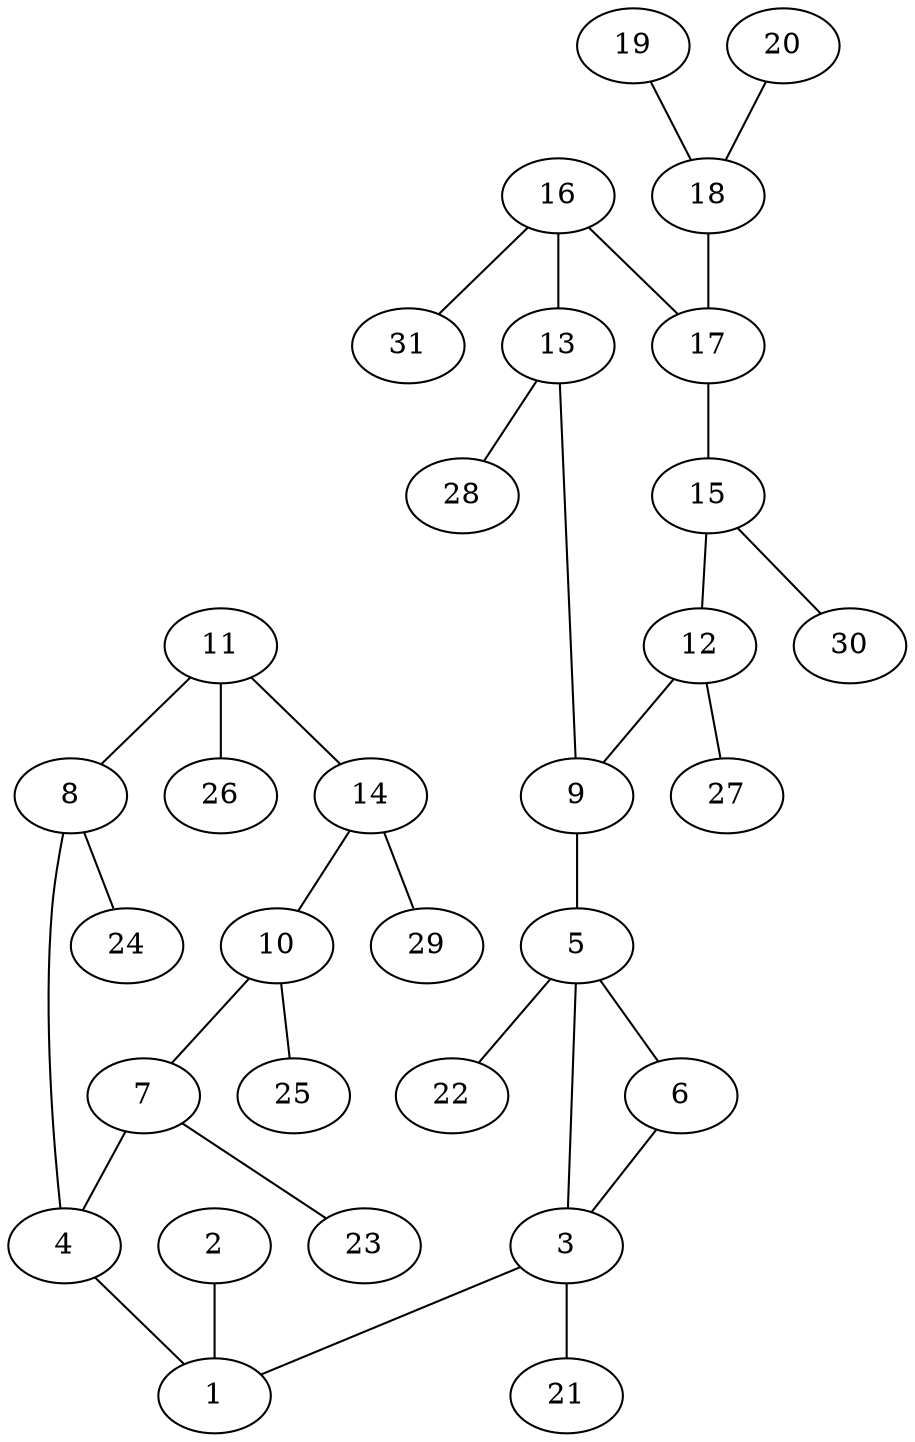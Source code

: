 graph molecule_1376 {
	1	 [chem=C];
	2	 [chem=O];
	2 -- 1	 [valence=2];
	3	 [chem=C];
	3 -- 1	 [valence=1];
	21	 [chem=H];
	3 -- 21	 [valence=1];
	4	 [chem=C];
	4 -- 1	 [valence=1];
	5	 [chem=C];
	5 -- 3	 [valence=1];
	6	 [chem=O];
	5 -- 6	 [valence=1];
	22	 [chem=H];
	5 -- 22	 [valence=1];
	6 -- 3	 [valence=1];
	7	 [chem=C];
	7 -- 4	 [valence=2];
	23	 [chem=H];
	7 -- 23	 [valence=1];
	8	 [chem=C];
	8 -- 4	 [valence=1];
	24	 [chem=H];
	8 -- 24	 [valence=1];
	9	 [chem=C];
	9 -- 5	 [valence=1];
	10	 [chem=C];
	10 -- 7	 [valence=1];
	25	 [chem=H];
	10 -- 25	 [valence=1];
	11	 [chem=C];
	11 -- 8	 [valence=2];
	14	 [chem=C];
	11 -- 14	 [valence=1];
	26	 [chem=H];
	11 -- 26	 [valence=1];
	12	 [chem=C];
	12 -- 9	 [valence=2];
	27	 [chem=H];
	12 -- 27	 [valence=1];
	13	 [chem=C];
	13 -- 9	 [valence=1];
	28	 [chem=H];
	13 -- 28	 [valence=1];
	14 -- 10	 [valence=2];
	29	 [chem=H];
	14 -- 29	 [valence=1];
	15	 [chem=C];
	15 -- 12	 [valence=1];
	30	 [chem=H];
	15 -- 30	 [valence=1];
	16	 [chem=C];
	16 -- 13	 [valence=2];
	17	 [chem=C];
	16 -- 17	 [valence=1];
	31	 [chem=H];
	16 -- 31	 [valence=1];
	17 -- 15	 [valence=2];
	18	 [chem=N];
	18 -- 17	 [valence=1];
	19	 [chem=O];
	19 -- 18	 [valence=2];
	20	 [chem=O];
	20 -- 18	 [valence=1];
}
